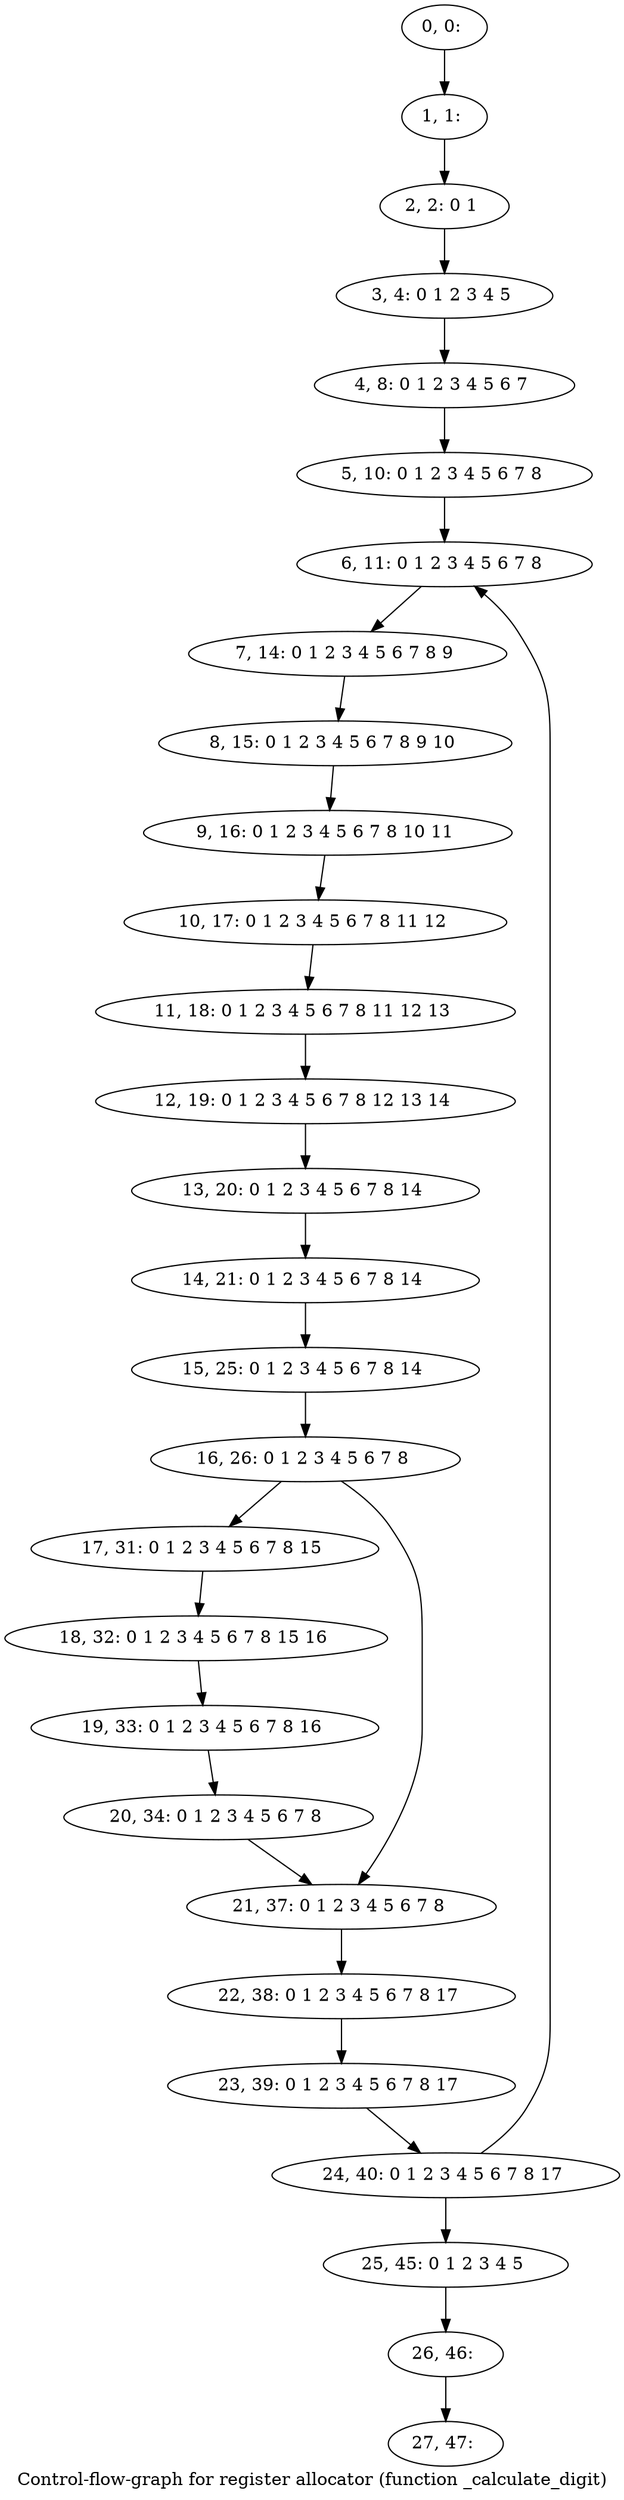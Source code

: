digraph G {
graph [label="Control-flow-graph for register allocator (function _calculate_digit)"]
0[label="0, 0: "];
1[label="1, 1: "];
2[label="2, 2: 0 1 "];
3[label="3, 4: 0 1 2 3 4 5 "];
4[label="4, 8: 0 1 2 3 4 5 6 7 "];
5[label="5, 10: 0 1 2 3 4 5 6 7 8 "];
6[label="6, 11: 0 1 2 3 4 5 6 7 8 "];
7[label="7, 14: 0 1 2 3 4 5 6 7 8 9 "];
8[label="8, 15: 0 1 2 3 4 5 6 7 8 9 10 "];
9[label="9, 16: 0 1 2 3 4 5 6 7 8 10 11 "];
10[label="10, 17: 0 1 2 3 4 5 6 7 8 11 12 "];
11[label="11, 18: 0 1 2 3 4 5 6 7 8 11 12 13 "];
12[label="12, 19: 0 1 2 3 4 5 6 7 8 12 13 14 "];
13[label="13, 20: 0 1 2 3 4 5 6 7 8 14 "];
14[label="14, 21: 0 1 2 3 4 5 6 7 8 14 "];
15[label="15, 25: 0 1 2 3 4 5 6 7 8 14 "];
16[label="16, 26: 0 1 2 3 4 5 6 7 8 "];
17[label="17, 31: 0 1 2 3 4 5 6 7 8 15 "];
18[label="18, 32: 0 1 2 3 4 5 6 7 8 15 16 "];
19[label="19, 33: 0 1 2 3 4 5 6 7 8 16 "];
20[label="20, 34: 0 1 2 3 4 5 6 7 8 "];
21[label="21, 37: 0 1 2 3 4 5 6 7 8 "];
22[label="22, 38: 0 1 2 3 4 5 6 7 8 17 "];
23[label="23, 39: 0 1 2 3 4 5 6 7 8 17 "];
24[label="24, 40: 0 1 2 3 4 5 6 7 8 17 "];
25[label="25, 45: 0 1 2 3 4 5 "];
26[label="26, 46: "];
27[label="27, 47: "];
0->1 ;
1->2 ;
2->3 ;
3->4 ;
4->5 ;
5->6 ;
6->7 ;
7->8 ;
8->9 ;
9->10 ;
10->11 ;
11->12 ;
12->13 ;
13->14 ;
14->15 ;
15->16 ;
16->17 ;
16->21 ;
17->18 ;
18->19 ;
19->20 ;
20->21 ;
21->22 ;
22->23 ;
23->24 ;
24->25 ;
24->6 ;
25->26 ;
26->27 ;
}
